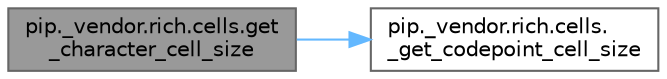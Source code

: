 digraph "pip._vendor.rich.cells.get_character_cell_size"
{
 // LATEX_PDF_SIZE
  bgcolor="transparent";
  edge [fontname=Helvetica,fontsize=10,labelfontname=Helvetica,labelfontsize=10];
  node [fontname=Helvetica,fontsize=10,shape=box,height=0.2,width=0.4];
  rankdir="LR";
  Node1 [id="Node000001",label="pip._vendor.rich.cells.get\l_character_cell_size",height=0.2,width=0.4,color="gray40", fillcolor="grey60", style="filled", fontcolor="black",tooltip=" "];
  Node1 -> Node2 [id="edge1_Node000001_Node000002",color="steelblue1",style="solid",tooltip=" "];
  Node2 [id="Node000002",label="pip._vendor.rich.cells.\l_get_codepoint_cell_size",height=0.2,width=0.4,color="grey40", fillcolor="white", style="filled",URL="$namespacepip_1_1__vendor_1_1rich_1_1cells.html#a1631b035f0324598659b7464d9ebe1a1",tooltip=" "];
}
